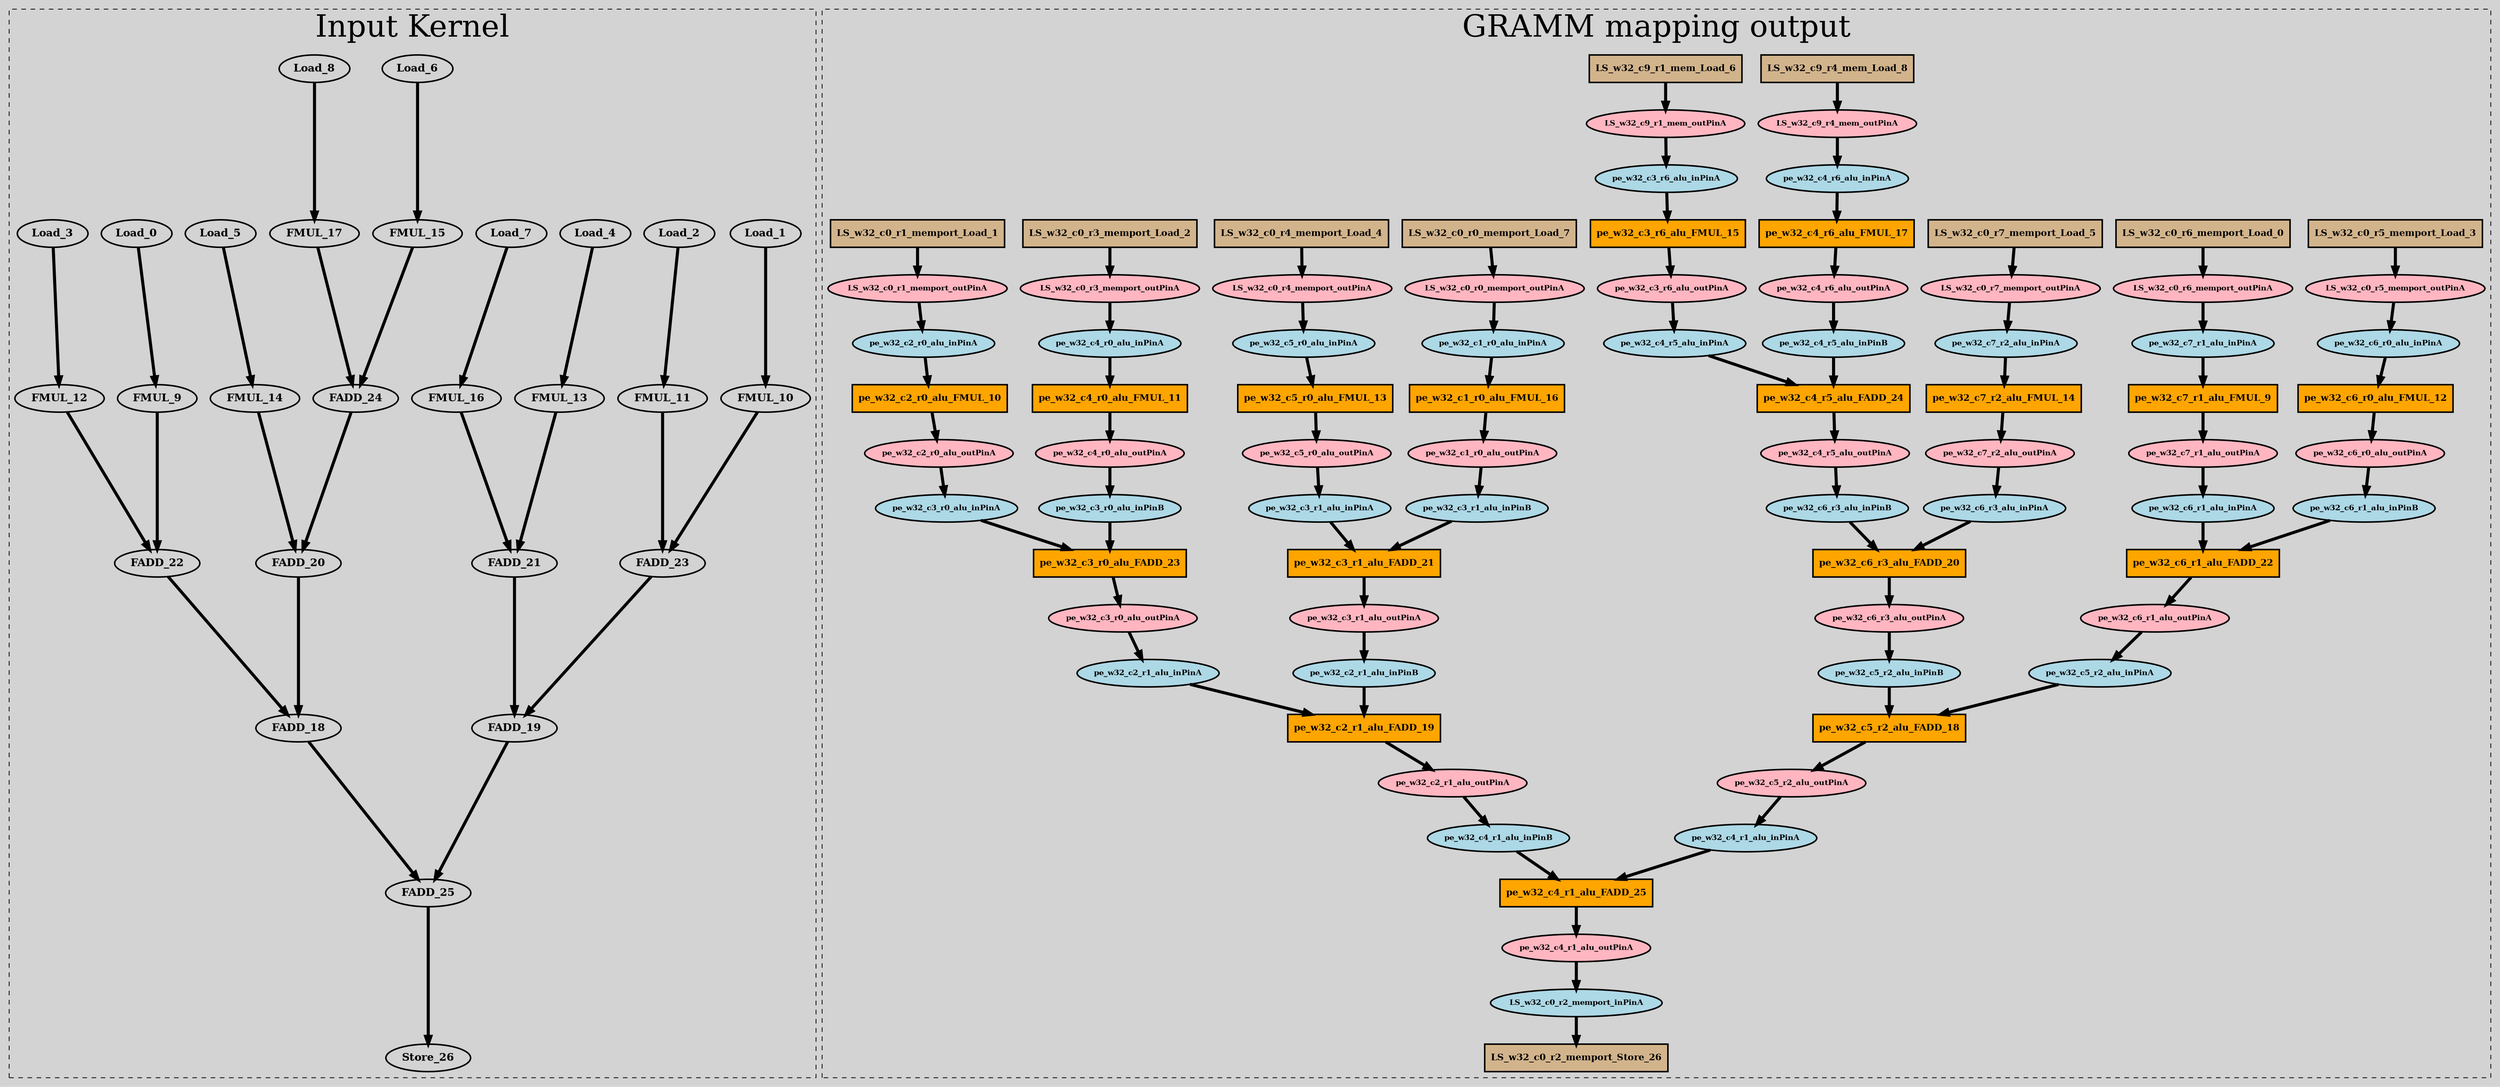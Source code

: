 digraph {
graph [bgcolor=lightgray];
 node [style=filled, fontname="times-bold", penwidth=2];
 edge [penwidth=4]; 
 splines=true; rankdir=TB;
subgraph cluster_1 {
 label = "Input Kernel"; fontsize = 40; style=dashed; 
 edge [minlen=3]
FADD_18;
FADD_19;
FADD_20;
FADD_21;
FADD_22;
FADD_23;
FADD_24;
FADD_25;
FMUL_10;
FMUL_11;
FMUL_12;
FMUL_13;
FMUL_14;
FMUL_15;
FMUL_16;
FMUL_17;
FMUL_9;
Load_0;
Load_1;
Load_2;
Load_3;
Load_4;
Load_5;
Load_6;
Load_7;
Load_8;
Store_26;
  Load_0 -> FMUL_9;
  Load_1 -> FMUL_10;
  Load_2 -> FMUL_11;
  Load_3 -> FMUL_12;
  Load_4 -> FMUL_13;
  Load_5 -> FMUL_14;
  Load_6 -> FMUL_15;
  Load_7 -> FMUL_16;
  Load_8 -> FMUL_17;
  FMUL_9 -> FADD_22;
  FMUL_10 -> FADD_23;
  FMUL_11 -> FADD_23;
  FMUL_12 -> FADD_22;
  FMUL_13 -> FADD_21;
  FMUL_14 -> FADD_20;
  FMUL_15 -> FADD_24;
  FMUL_16 -> FADD_21;
  FMUL_17 -> FADD_24;
  FADD_25 -> Store_26;
  FADD_24 -> FADD_20;
  FADD_23 -> FADD_19;
  FADD_22 -> FADD_18;
  FADD_21 -> FADD_19;
  FADD_20 -> FADD_18;
  FADD_19 -> FADD_25;
  FADD_18 -> FADD_25;
}
subgraph cluster_0 {
 label = "GRAMM mapping output"; fontsize = 40; style=dashed;
LS_w32_c0_r0_memport_Load_7 [shape="rectangle" width=0.5 fontsize=12 fillcolor="#D2B48C"]
LS_w32_c0_r0_memport_Load_7 -> LS_w32_c0_r0_memport_outPinA
LS_w32_c0_r3_memport_outPinA [shape="oval" width=0.1 fontsize=10 fillcolor="#FFB6C1"]
LS_w32_c0_r4_memport_Load_4 [shape="rectangle" width=0.5 fontsize=12 fillcolor="#D2B48C"]
LS_w32_c0_r4_memport_Load_4 -> LS_w32_c0_r4_memport_outPinA
LS_w32_c0_r4_memport_outPinA [shape="oval" width=0.1 fontsize=10 fillcolor="#FFB6C1"]
LS_w32_c0_r5_memport_Load_3 [shape="rectangle" width=0.5 fontsize=12 fillcolor="#D2B48C"]
LS_w32_c0_r5_memport_Load_3 -> LS_w32_c0_r5_memport_outPinA
LS_w32_c0_r5_memport_outPinA [shape="oval" width=0.1 fontsize=10 fillcolor="#FFB6C1"]
LS_w32_c0_r6_memport_Load_0 [shape="rectangle" width=0.5 fontsize=12 fillcolor="#D2B48C"]
LS_w32_c0_r6_memport_Load_0 -> LS_w32_c0_r6_memport_outPinA
LS_w32_c0_r0_memport_outPinA [shape="oval" width=0.1 fontsize=10 fillcolor="#FFB6C1"]
LS_w32_c0_r6_memport_outPinA [shape="oval" width=0.1 fontsize=10 fillcolor="#FFB6C1"]
pe_w32_c2_r0_alu_FMUL_10 [shape="rectangle" width=0.5 fontsize=12 fillcolor="#FFA500"]
pe_w32_c2_r0_alu_FMUL_10 -> pe_w32_c2_r0_alu_outPinA
pe_w32_c2_r0_alu_inPinA -> pe_w32_c2_r0_alu_FMUL_10
pe_w32_c2_r0_alu_inPinA [shape="oval" width=0.1 fontsize=10 fillcolor="#ADD8E6"]
pe_w32_c2_r0_alu_outPinA [shape="oval" width=0.1 fontsize=10 fillcolor="#FFB6C1"]
LS_w32_c0_r7_memport_Load_5 [shape="rectangle" width=0.5 fontsize=12 fillcolor="#D2B48C"]
LS_w32_c0_r7_memport_Load_5 -> LS_w32_c0_r7_memport_outPinA
pe_w32_c2_r1_alu_FADD_19 [shape="rectangle" width=0.5 fontsize=12 fillcolor="#FFA500"]
pe_w32_c2_r1_alu_FADD_19 -> pe_w32_c2_r1_alu_outPinA
pe_w32_c2_r1_alu_inPinA -> pe_w32_c2_r1_alu_FADD_19
pe_w32_c2_r1_alu_inPinB -> pe_w32_c2_r1_alu_FADD_19
pe_w32_c2_r1_alu_inPinA [shape="oval" width=0.1 fontsize=10 fillcolor="#ADD8E6"]
pe_w32_c2_r1_alu_inPinB [shape="oval" width=0.1 fontsize=10 fillcolor="#ADD8E6"]
pe_w32_c2_r1_alu_outPinA [shape="oval" width=0.1 fontsize=10 fillcolor="#FFB6C1"]
LS_w32_c0_r7_memport_outPinA [shape="oval" width=0.1 fontsize=10 fillcolor="#FFB6C1"]
LS_w32_c9_r1_mem_Load_6 [shape="rectangle" width=0.5 fontsize=12 fillcolor="#D2B48C"]
LS_w32_c9_r1_mem_Load_6 -> LS_w32_c9_r1_mem_outPinA
LS_w32_c9_r1_mem_outPinA [shape="oval" width=0.1 fontsize=10 fillcolor="#FFB6C1"]
LS_w32_c0_r1_memport_Load_1 [shape="rectangle" width=0.5 fontsize=12 fillcolor="#D2B48C"]
LS_w32_c0_r1_memport_Load_1 -> LS_w32_c0_r1_memport_outPinA
pe_w32_c3_r0_alu_FADD_23 [shape="rectangle" width=0.5 fontsize=12 fillcolor="#FFA500"]
pe_w32_c3_r0_alu_FADD_23 -> pe_w32_c3_r0_alu_outPinA
pe_w32_c3_r0_alu_inPinA -> pe_w32_c3_r0_alu_FADD_23
pe_w32_c3_r0_alu_inPinB -> pe_w32_c3_r0_alu_FADD_23
pe_w32_c3_r0_alu_inPinA [shape="oval" width=0.1 fontsize=10 fillcolor="#ADD8E6"]
pe_w32_c3_r0_alu_inPinB [shape="oval" width=0.1 fontsize=10 fillcolor="#ADD8E6"]
pe_w32_c3_r0_alu_outPinA [shape="oval" width=0.1 fontsize=10 fillcolor="#FFB6C1"]
LS_w32_c9_r4_mem_Load_8 [shape="rectangle" width=0.5 fontsize=12 fillcolor="#D2B48C"]
LS_w32_c9_r4_mem_Load_8 -> LS_w32_c9_r4_mem_outPinA
pe_w32_c3_r1_alu_FADD_21 [shape="rectangle" width=0.5 fontsize=12 fillcolor="#FFA500"]
pe_w32_c3_r1_alu_FADD_21 -> pe_w32_c3_r1_alu_outPinA
pe_w32_c3_r1_alu_inPinA -> pe_w32_c3_r1_alu_FADD_21
pe_w32_c3_r1_alu_inPinB -> pe_w32_c3_r1_alu_FADD_21
pe_w32_c3_r1_alu_inPinA [shape="oval" width=0.1 fontsize=10 fillcolor="#ADD8E6"]
pe_w32_c3_r1_alu_inPinB [shape="oval" width=0.1 fontsize=10 fillcolor="#ADD8E6"]
pe_w32_c3_r1_alu_outPinA [shape="oval" width=0.1 fontsize=10 fillcolor="#FFB6C1"]
LS_w32_c9_r4_mem_outPinA [shape="oval" width=0.1 fontsize=10 fillcolor="#FFB6C1"]
pe_w32_c3_r6_alu_FMUL_15 [shape="rectangle" width=0.5 fontsize=12 fillcolor="#FFA500"]
pe_w32_c3_r6_alu_FMUL_15 -> pe_w32_c3_r6_alu_outPinA
pe_w32_c3_r6_alu_inPinA -> pe_w32_c3_r6_alu_FMUL_15
pe_w32_c3_r6_alu_inPinA [shape="oval" width=0.1 fontsize=10 fillcolor="#ADD8E6"]
pe_w32_c3_r6_alu_outPinA [shape="oval" width=0.1 fontsize=10 fillcolor="#FFB6C1"]
pe_w32_c4_r0_alu_FMUL_11 [shape="rectangle" width=0.5 fontsize=12 fillcolor="#FFA500"]
pe_w32_c4_r0_alu_FMUL_11 -> pe_w32_c4_r0_alu_outPinA
pe_w32_c4_r0_alu_inPinA -> pe_w32_c4_r0_alu_FMUL_11
pe_w32_c4_r0_alu_inPinA [shape="oval" width=0.1 fontsize=10 fillcolor="#ADD8E6"]
pe_w32_c4_r0_alu_outPinA [shape="oval" width=0.1 fontsize=10 fillcolor="#FFB6C1"]
LS_w32_c0_r1_memport_outPinA [shape="oval" width=0.1 fontsize=10 fillcolor="#FFB6C1"]
pe_w32_c4_r1_alu_FADD_25 [shape="rectangle" width=0.5 fontsize=12 fillcolor="#FFA500"]
pe_w32_c4_r1_alu_FADD_25 -> pe_w32_c4_r1_alu_outPinA
pe_w32_c4_r1_alu_inPinA -> pe_w32_c4_r1_alu_FADD_25
pe_w32_c4_r1_alu_inPinB -> pe_w32_c4_r1_alu_FADD_25
pe_w32_c4_r1_alu_inPinA [shape="oval" width=0.1 fontsize=10 fillcolor="#ADD8E6"]
pe_w32_c4_r1_alu_inPinB [shape="oval" width=0.1 fontsize=10 fillcolor="#ADD8E6"]
pe_w32_c4_r1_alu_outPinA [shape="oval" width=0.1 fontsize=10 fillcolor="#FFB6C1"]
pe_w32_c4_r5_alu_FADD_24 [shape="rectangle" width=0.5 fontsize=12 fillcolor="#FFA500"]
pe_w32_c4_r5_alu_FADD_24 -> pe_w32_c4_r5_alu_outPinA
pe_w32_c4_r5_alu_inPinA -> pe_w32_c4_r5_alu_FADD_24
pe_w32_c4_r5_alu_inPinB -> pe_w32_c4_r5_alu_FADD_24
pe_w32_c4_r5_alu_inPinA [shape="oval" width=0.1 fontsize=10 fillcolor="#ADD8E6"]
pe_w32_c4_r5_alu_inPinB [shape="oval" width=0.1 fontsize=10 fillcolor="#ADD8E6"]
pe_w32_c4_r5_alu_outPinA [shape="oval" width=0.1 fontsize=10 fillcolor="#FFB6C1"]
LS_w32_c0_r2_memport_Store_26 [shape="rectangle" width=0.5 fontsize=12 fillcolor="#D2B48C"]
LS_w32_c0_r2_memport_inPinA -> LS_w32_c0_r2_memport_Store_26
pe_w32_c4_r6_alu_FMUL_17 [shape="rectangle" width=0.5 fontsize=12 fillcolor="#FFA500"]
pe_w32_c4_r6_alu_FMUL_17 -> pe_w32_c4_r6_alu_outPinA
pe_w32_c4_r6_alu_inPinA -> pe_w32_c4_r6_alu_FMUL_17
pe_w32_c4_r6_alu_inPinA [shape="oval" width=0.1 fontsize=10 fillcolor="#ADD8E6"]
pe_w32_c4_r6_alu_outPinA [shape="oval" width=0.1 fontsize=10 fillcolor="#FFB6C1"]
pe_w32_c1_r0_alu_FMUL_16 [shape="rectangle" width=0.5 fontsize=12 fillcolor="#FFA500"]
pe_w32_c1_r0_alu_FMUL_16 -> pe_w32_c1_r0_alu_outPinA
pe_w32_c1_r0_alu_inPinA -> pe_w32_c1_r0_alu_FMUL_16
pe_w32_c1_r0_alu_inPinA [shape="oval" width=0.1 fontsize=10 fillcolor="#ADD8E6"]
pe_w32_c5_r0_alu_FMUL_13 [shape="rectangle" width=0.5 fontsize=12 fillcolor="#FFA500"]
pe_w32_c5_r0_alu_FMUL_13 -> pe_w32_c5_r0_alu_outPinA
pe_w32_c5_r0_alu_inPinA -> pe_w32_c5_r0_alu_FMUL_13
pe_w32_c5_r0_alu_inPinA [shape="oval" width=0.1 fontsize=10 fillcolor="#ADD8E6"]
pe_w32_c5_r0_alu_outPinA [shape="oval" width=0.1 fontsize=10 fillcolor="#FFB6C1"]
pe_w32_c1_r0_alu_outPinA [shape="oval" width=0.1 fontsize=10 fillcolor="#FFB6C1"]
pe_w32_c5_r2_alu_FADD_18 [shape="rectangle" width=0.5 fontsize=12 fillcolor="#FFA500"]
pe_w32_c5_r2_alu_FADD_18 -> pe_w32_c5_r2_alu_outPinA
pe_w32_c5_r2_alu_inPinA -> pe_w32_c5_r2_alu_FADD_18
pe_w32_c5_r2_alu_inPinB -> pe_w32_c5_r2_alu_FADD_18
pe_w32_c5_r2_alu_inPinA [shape="oval" width=0.1 fontsize=10 fillcolor="#ADD8E6"]
pe_w32_c5_r2_alu_inPinB [shape="oval" width=0.1 fontsize=10 fillcolor="#ADD8E6"]
pe_w32_c5_r2_alu_outPinA [shape="oval" width=0.1 fontsize=10 fillcolor="#FFB6C1"]
LS_w32_c0_r2_memport_inPinA [shape="oval" width=0.1 fontsize=10 fillcolor="#ADD8E6"]
pe_w32_c6_r0_alu_FMUL_12 [shape="rectangle" width=0.5 fontsize=12 fillcolor="#FFA500"]
pe_w32_c6_r0_alu_FMUL_12 -> pe_w32_c6_r0_alu_outPinA
pe_w32_c6_r0_alu_inPinA -> pe_w32_c6_r0_alu_FMUL_12
pe_w32_c6_r0_alu_inPinA [shape="oval" width=0.1 fontsize=10 fillcolor="#ADD8E6"]
pe_w32_c6_r0_alu_outPinA [shape="oval" width=0.1 fontsize=10 fillcolor="#FFB6C1"]
pe_w32_c6_r1_alu_FADD_22 [shape="rectangle" width=0.5 fontsize=12 fillcolor="#FFA500"]
pe_w32_c6_r1_alu_FADD_22 -> pe_w32_c6_r1_alu_outPinA
pe_w32_c6_r1_alu_inPinA -> pe_w32_c6_r1_alu_FADD_22
pe_w32_c6_r1_alu_inPinB -> pe_w32_c6_r1_alu_FADD_22
pe_w32_c6_r1_alu_inPinA [shape="oval" width=0.1 fontsize=10 fillcolor="#ADD8E6"]
pe_w32_c6_r1_alu_inPinB [shape="oval" width=0.1 fontsize=10 fillcolor="#ADD8E6"]
pe_w32_c6_r1_alu_outPinA [shape="oval" width=0.1 fontsize=10 fillcolor="#FFB6C1"]
pe_w32_c6_r3_alu_FADD_20 [shape="rectangle" width=0.5 fontsize=12 fillcolor="#FFA500"]
pe_w32_c6_r3_alu_FADD_20 -> pe_w32_c6_r3_alu_outPinA
pe_w32_c6_r3_alu_inPinA -> pe_w32_c6_r3_alu_FADD_20
pe_w32_c6_r3_alu_inPinB -> pe_w32_c6_r3_alu_FADD_20
pe_w32_c6_r3_alu_inPinA [shape="oval" width=0.1 fontsize=10 fillcolor="#ADD8E6"]
pe_w32_c6_r3_alu_inPinB [shape="oval" width=0.1 fontsize=10 fillcolor="#ADD8E6"]
pe_w32_c6_r3_alu_outPinA [shape="oval" width=0.1 fontsize=10 fillcolor="#FFB6C1"]
LS_w32_c0_r3_memport_Load_2 [shape="rectangle" width=0.5 fontsize=12 fillcolor="#D2B48C"]
LS_w32_c0_r3_memport_Load_2 -> LS_w32_c0_r3_memport_outPinA
pe_w32_c7_r1_alu_FMUL_9 [shape="rectangle" width=0.5 fontsize=12 fillcolor="#FFA500"]
pe_w32_c7_r1_alu_FMUL_9 -> pe_w32_c7_r1_alu_outPinA
pe_w32_c7_r1_alu_inPinA -> pe_w32_c7_r1_alu_FMUL_9
pe_w32_c7_r1_alu_inPinA [shape="oval" width=0.1 fontsize=10 fillcolor="#ADD8E6"]
pe_w32_c7_r1_alu_outPinA [shape="oval" width=0.1 fontsize=10 fillcolor="#FFB6C1"]
pe_w32_c7_r2_alu_FMUL_14 [shape="rectangle" width=0.5 fontsize=12 fillcolor="#FFA500"]
pe_w32_c7_r2_alu_FMUL_14 -> pe_w32_c7_r2_alu_outPinA
pe_w32_c7_r2_alu_inPinA -> pe_w32_c7_r2_alu_FMUL_14
pe_w32_c7_r2_alu_inPinA [shape="oval" width=0.1 fontsize=10 fillcolor="#ADD8E6"]
pe_w32_c7_r2_alu_outPinA [shape="oval" width=0.1 fontsize=10 fillcolor="#FFB6C1"]
pe_w32_c5_r2_alu_outPinA -> pe_w32_c4_r1_alu_inPinA
pe_w32_c2_r1_alu_outPinA -> pe_w32_c4_r1_alu_inPinB
pe_w32_c6_r3_alu_outPinA -> pe_w32_c5_r2_alu_inPinB
pe_w32_c3_r1_alu_outPinA -> pe_w32_c2_r1_alu_inPinB
pe_w32_c6_r1_alu_outPinA -> pe_w32_c5_r2_alu_inPinA
pe_w32_c3_r0_alu_outPinA -> pe_w32_c2_r1_alu_inPinA
pe_w32_c4_r5_alu_outPinA -> pe_w32_c6_r3_alu_inPinB
pe_w32_c4_r1_alu_outPinA -> LS_w32_c0_r2_memport_inPinA
pe_w32_c2_r0_alu_outPinA -> pe_w32_c3_r0_alu_inPinA
pe_w32_c4_r0_alu_outPinA -> pe_w32_c3_r0_alu_inPinB
pe_w32_c6_r0_alu_outPinA -> pe_w32_c6_r1_alu_inPinB
pe_w32_c5_r0_alu_outPinA -> pe_w32_c3_r1_alu_inPinA
pe_w32_c7_r2_alu_outPinA -> pe_w32_c6_r3_alu_inPinA
pe_w32_c3_r6_alu_outPinA -> pe_w32_c4_r5_alu_inPinA
pe_w32_c1_r0_alu_outPinA -> pe_w32_c3_r1_alu_inPinB
pe_w32_c4_r6_alu_outPinA -> pe_w32_c4_r5_alu_inPinB
pe_w32_c7_r1_alu_outPinA -> pe_w32_c6_r1_alu_inPinA
LS_w32_c0_r6_memport_outPinA -> pe_w32_c7_r1_alu_inPinA
LS_w32_c0_r1_memport_outPinA -> pe_w32_c2_r0_alu_inPinA
LS_w32_c0_r3_memport_outPinA -> pe_w32_c4_r0_alu_inPinA
LS_w32_c0_r5_memport_outPinA -> pe_w32_c6_r0_alu_inPinA
LS_w32_c0_r4_memport_outPinA -> pe_w32_c5_r0_alu_inPinA
LS_w32_c0_r7_memport_outPinA -> pe_w32_c7_r2_alu_inPinA
LS_w32_c9_r1_mem_outPinA -> pe_w32_c3_r6_alu_inPinA
LS_w32_c0_r0_memport_outPinA -> pe_w32_c1_r0_alu_inPinA
LS_w32_c9_r4_mem_outPinA -> pe_w32_c4_r6_alu_inPinA
}
}
